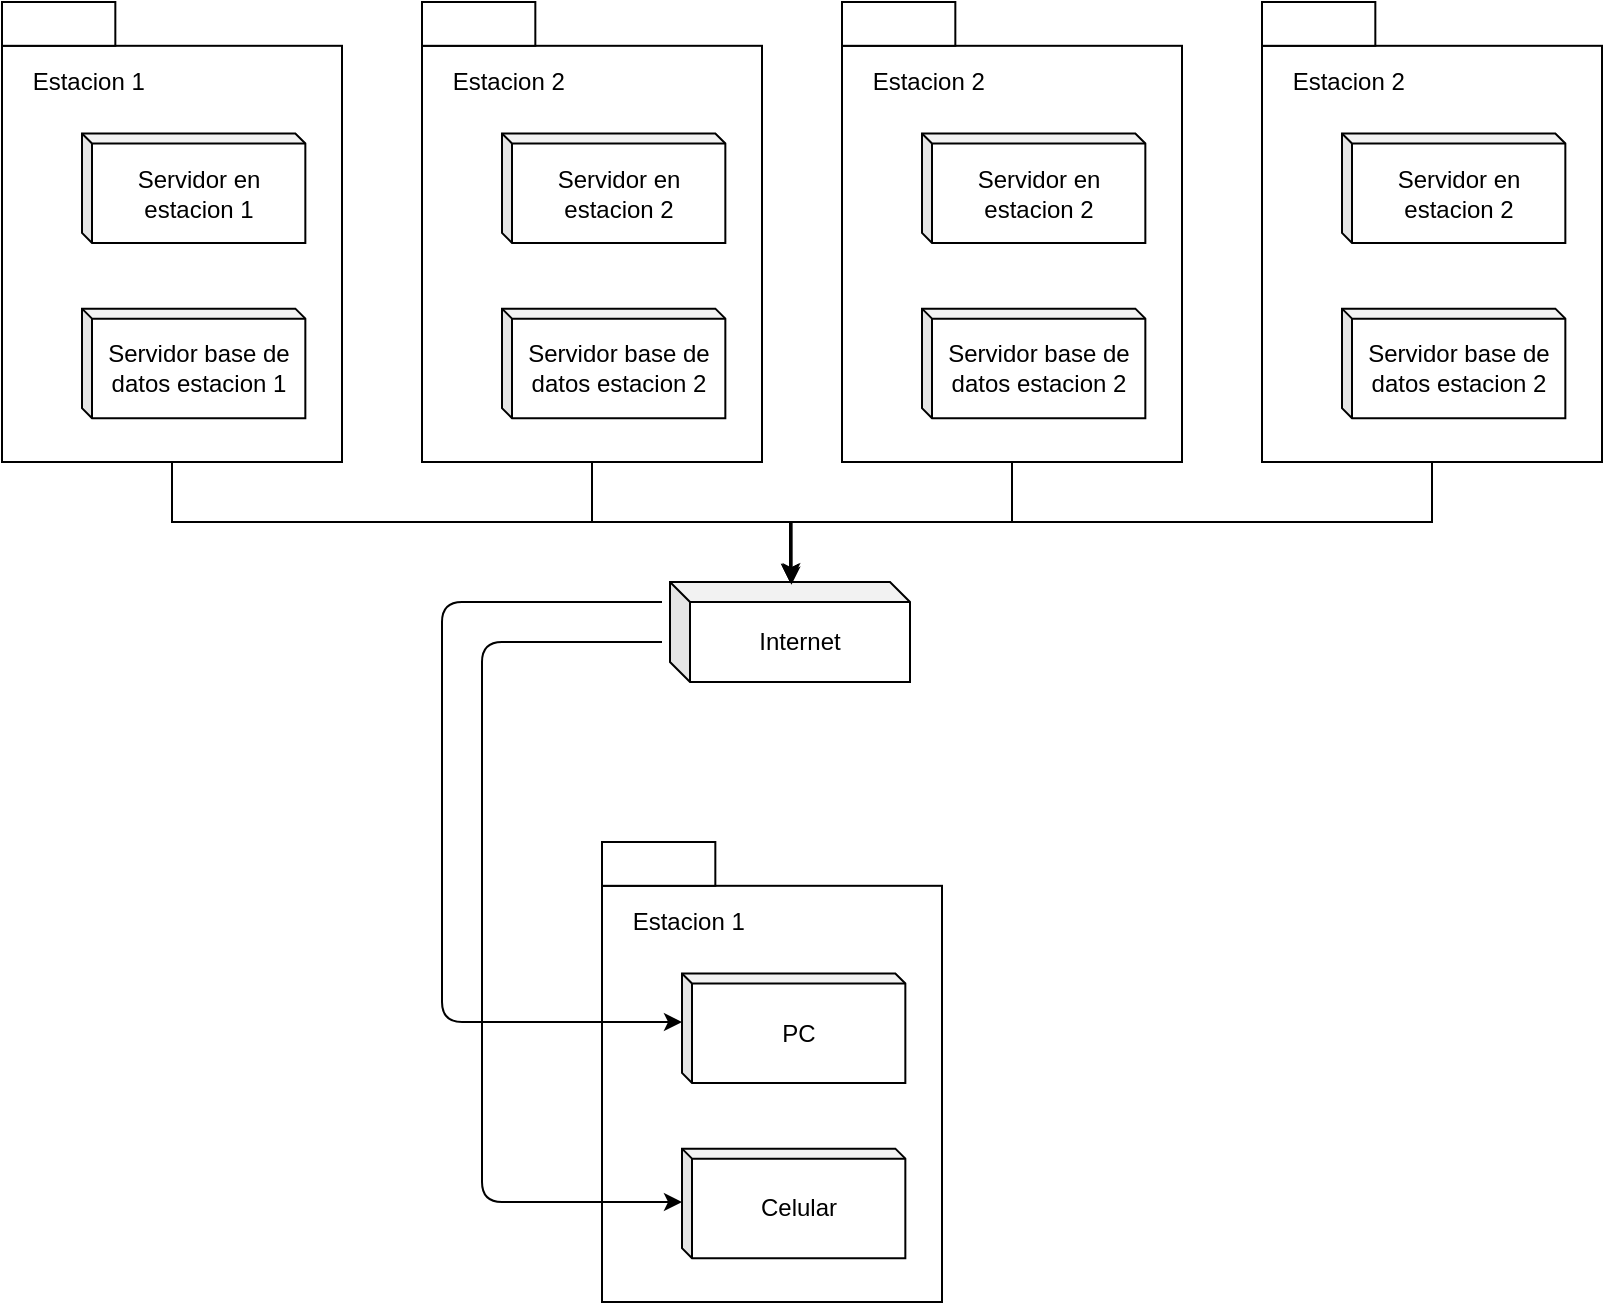 <mxfile version="14.2.4" type="embed">
    <diagram id="f1HvR0-F6UHy18zy8Bil" name="Página-1">
        <mxGraphModel dx="542" dy="407" grid="1" gridSize="10" guides="1" tooltips="1" connect="1" arrows="1" fold="1" page="1" pageScale="1" pageWidth="827" pageHeight="1169" math="0" shadow="0">
            <root>
                <mxCell id="0"/>
                <mxCell id="1" parent="0"/>
                <mxCell id="5" value="" style="group" vertex="1" connectable="0" parent="1">
                    <mxGeometry x="20" y="40" width="170" height="230" as="geometry"/>
                </mxCell>
                <mxCell id="2" value="&amp;nbsp; &amp;nbsp; Estacion 1&lt;br&gt;&lt;br&gt;&lt;br&gt;&lt;br&gt;&lt;br&gt;&lt;br&gt;&lt;br&gt;&lt;br&gt;&lt;br&gt;&lt;br&gt;&lt;br&gt;&lt;br&gt;&lt;br&gt;" style="rounded=0;whiteSpace=wrap;html=1;align=left;labelPosition=center;verticalLabelPosition=middle;verticalAlign=middle;" vertex="1" parent="5">
                    <mxGeometry y="21.905" width="170" height="208.095" as="geometry"/>
                </mxCell>
                <mxCell id="4" value="" style="rounded=0;whiteSpace=wrap;html=1;" vertex="1" parent="5">
                    <mxGeometry width="56.667" height="21.905" as="geometry"/>
                </mxCell>
                <mxCell id="3" value="Servidor en estacion 1" style="shape=cube;whiteSpace=wrap;html=1;boundedLbl=1;backgroundOutline=1;darkOpacity=0.05;darkOpacity2=0.1;size=5;" vertex="1" parent="5">
                    <mxGeometry x="40" y="65.71" width="111.67" height="54.76" as="geometry"/>
                </mxCell>
                <mxCell id="11" value="Servidor base de datos estacion 1" style="shape=cube;whiteSpace=wrap;html=1;boundedLbl=1;backgroundOutline=1;darkOpacity=0.05;darkOpacity2=0.1;size=5;" vertex="1" parent="5">
                    <mxGeometry x="40" y="153.33" width="111.67" height="54.76" as="geometry"/>
                </mxCell>
                <mxCell id="13" value="" style="group" vertex="1" connectable="0" parent="1">
                    <mxGeometry x="230" y="40" width="170" height="230" as="geometry"/>
                </mxCell>
                <mxCell id="14" value="&amp;nbsp; &amp;nbsp; Estacion 2&lt;br&gt;&lt;br&gt;&lt;br&gt;&lt;br&gt;&lt;br&gt;&lt;br&gt;&lt;br&gt;&lt;br&gt;&lt;br&gt;&lt;br&gt;&lt;br&gt;&lt;br&gt;&lt;br&gt;" style="rounded=0;whiteSpace=wrap;html=1;align=left;labelPosition=center;verticalLabelPosition=middle;verticalAlign=middle;" vertex="1" parent="13">
                    <mxGeometry y="21.905" width="170" height="208.095" as="geometry"/>
                </mxCell>
                <mxCell id="15" value="" style="rounded=0;whiteSpace=wrap;html=1;" vertex="1" parent="13">
                    <mxGeometry width="56.667" height="21.905" as="geometry"/>
                </mxCell>
                <mxCell id="16" value="Servidor en estacion 2" style="shape=cube;whiteSpace=wrap;html=1;boundedLbl=1;backgroundOutline=1;darkOpacity=0.05;darkOpacity2=0.1;size=5;" vertex="1" parent="13">
                    <mxGeometry x="40" y="65.71" width="111.67" height="54.76" as="geometry"/>
                </mxCell>
                <mxCell id="17" value="Servidor base de datos estacion 2" style="shape=cube;whiteSpace=wrap;html=1;boundedLbl=1;backgroundOutline=1;darkOpacity=0.05;darkOpacity2=0.1;size=5;" vertex="1" parent="13">
                    <mxGeometry x="40" y="153.33" width="111.67" height="54.76" as="geometry"/>
                </mxCell>
                <mxCell id="18" value="" style="group" vertex="1" connectable="0" parent="1">
                    <mxGeometry x="440" y="40" width="170" height="230" as="geometry"/>
                </mxCell>
                <mxCell id="19" value="&amp;nbsp; &amp;nbsp; Estacion 2&lt;br&gt;&lt;br&gt;&lt;br&gt;&lt;br&gt;&lt;br&gt;&lt;br&gt;&lt;br&gt;&lt;br&gt;&lt;br&gt;&lt;br&gt;&lt;br&gt;&lt;br&gt;&lt;br&gt;" style="rounded=0;whiteSpace=wrap;html=1;align=left;labelPosition=center;verticalLabelPosition=middle;verticalAlign=middle;" vertex="1" parent="18">
                    <mxGeometry y="21.905" width="170" height="208.095" as="geometry"/>
                </mxCell>
                <mxCell id="20" value="" style="rounded=0;whiteSpace=wrap;html=1;" vertex="1" parent="18">
                    <mxGeometry width="56.667" height="21.905" as="geometry"/>
                </mxCell>
                <mxCell id="21" value="Servidor en estacion 2" style="shape=cube;whiteSpace=wrap;html=1;boundedLbl=1;backgroundOutline=1;darkOpacity=0.05;darkOpacity2=0.1;size=5;" vertex="1" parent="18">
                    <mxGeometry x="40" y="65.71" width="111.67" height="54.76" as="geometry"/>
                </mxCell>
                <mxCell id="22" value="Servidor base de datos estacion 2" style="shape=cube;whiteSpace=wrap;html=1;boundedLbl=1;backgroundOutline=1;darkOpacity=0.05;darkOpacity2=0.1;size=5;" vertex="1" parent="18">
                    <mxGeometry x="40" y="153.33" width="111.67" height="54.76" as="geometry"/>
                </mxCell>
                <mxCell id="23" value="" style="group" vertex="1" connectable="0" parent="1">
                    <mxGeometry x="650" y="40" width="170" height="230" as="geometry"/>
                </mxCell>
                <mxCell id="24" value="&amp;nbsp; &amp;nbsp; Estacion 2&lt;br&gt;&lt;br&gt;&lt;br&gt;&lt;br&gt;&lt;br&gt;&lt;br&gt;&lt;br&gt;&lt;br&gt;&lt;br&gt;&lt;br&gt;&lt;br&gt;&lt;br&gt;&lt;br&gt;" style="rounded=0;whiteSpace=wrap;html=1;align=left;labelPosition=center;verticalLabelPosition=middle;verticalAlign=middle;" vertex="1" parent="23">
                    <mxGeometry y="21.905" width="170" height="208.095" as="geometry"/>
                </mxCell>
                <mxCell id="25" value="" style="rounded=0;whiteSpace=wrap;html=1;" vertex="1" parent="23">
                    <mxGeometry width="56.667" height="21.905" as="geometry"/>
                </mxCell>
                <mxCell id="26" value="Servidor en estacion 2" style="shape=cube;whiteSpace=wrap;html=1;boundedLbl=1;backgroundOutline=1;darkOpacity=0.05;darkOpacity2=0.1;size=5;" vertex="1" parent="23">
                    <mxGeometry x="40" y="65.71" width="111.67" height="54.76" as="geometry"/>
                </mxCell>
                <mxCell id="27" value="Servidor base de datos estacion 2" style="shape=cube;whiteSpace=wrap;html=1;boundedLbl=1;backgroundOutline=1;darkOpacity=0.05;darkOpacity2=0.1;size=5;" vertex="1" parent="23">
                    <mxGeometry x="40" y="153.33" width="111.67" height="54.76" as="geometry"/>
                </mxCell>
                <mxCell id="28" value="Internet" style="shape=cube;whiteSpace=wrap;html=1;boundedLbl=1;backgroundOutline=1;darkOpacity=0.05;darkOpacity2=0.1;align=center;size=10;" vertex="1" parent="1">
                    <mxGeometry x="354" y="330" width="120" height="50" as="geometry"/>
                </mxCell>
                <mxCell id="29" value="" style="group" vertex="1" connectable="0" parent="1">
                    <mxGeometry x="320" y="460" width="170" height="230" as="geometry"/>
                </mxCell>
                <mxCell id="30" value="&amp;nbsp; &amp;nbsp; Estacion 1&lt;br&gt;&lt;br&gt;&lt;br&gt;&lt;br&gt;&lt;br&gt;&lt;br&gt;&lt;br&gt;&lt;br&gt;&lt;br&gt;&lt;br&gt;&lt;br&gt;&lt;br&gt;&lt;br&gt;" style="rounded=0;whiteSpace=wrap;html=1;align=left;labelPosition=center;verticalLabelPosition=middle;verticalAlign=middle;" vertex="1" parent="29">
                    <mxGeometry y="21.905" width="170" height="208.095" as="geometry"/>
                </mxCell>
                <mxCell id="31" value="" style="rounded=0;whiteSpace=wrap;html=1;" vertex="1" parent="29">
                    <mxGeometry width="56.667" height="21.905" as="geometry"/>
                </mxCell>
                <mxCell id="32" value="PC" style="shape=cube;whiteSpace=wrap;html=1;boundedLbl=1;backgroundOutline=1;darkOpacity=0.05;darkOpacity2=0.1;size=5;" vertex="1" parent="29">
                    <mxGeometry x="40" y="65.71" width="111.67" height="54.76" as="geometry"/>
                </mxCell>
                <mxCell id="33" value="Celular" style="shape=cube;whiteSpace=wrap;html=1;boundedLbl=1;backgroundOutline=1;darkOpacity=0.05;darkOpacity2=0.1;size=5;" vertex="1" parent="29">
                    <mxGeometry x="40" y="153.33" width="111.67" height="54.76" as="geometry"/>
                </mxCell>
                <mxCell id="39" value="" style="endArrow=classic;html=1;" edge="1" parent="29">
                    <mxGeometry width="50" height="50" relative="1" as="geometry">
                        <mxPoint x="30" y="-120" as="sourcePoint"/>
                        <mxPoint x="40" y="90" as="targetPoint"/>
                        <Array as="points">
                            <mxPoint x="-80" y="-120"/>
                            <mxPoint x="-80" y="90"/>
                        </Array>
                    </mxGeometry>
                </mxCell>
                <mxCell id="34" style="edgeStyle=orthogonalEdgeStyle;rounded=0;orthogonalLoop=1;jettySize=auto;html=1;" edge="1" parent="1" source="2" target="28">
                    <mxGeometry relative="1" as="geometry">
                        <Array as="points">
                            <mxPoint x="105" y="300"/>
                            <mxPoint x="414" y="300"/>
                        </Array>
                    </mxGeometry>
                </mxCell>
                <mxCell id="35" style="edgeStyle=orthogonalEdgeStyle;rounded=0;orthogonalLoop=1;jettySize=auto;html=1;" edge="1" parent="1" source="14" target="28">
                    <mxGeometry relative="1" as="geometry"/>
                </mxCell>
                <mxCell id="36" style="edgeStyle=orthogonalEdgeStyle;rounded=0;orthogonalLoop=1;jettySize=auto;html=1;entryX=0.506;entryY=-0.007;entryDx=0;entryDy=0;entryPerimeter=0;" edge="1" parent="1" source="19" target="28">
                    <mxGeometry relative="1" as="geometry"/>
                </mxCell>
                <mxCell id="37" style="edgeStyle=orthogonalEdgeStyle;rounded=0;orthogonalLoop=1;jettySize=auto;html=1;entryX=0.506;entryY=0.027;entryDx=0;entryDy=0;entryPerimeter=0;" edge="1" parent="1" source="24" target="28">
                    <mxGeometry relative="1" as="geometry">
                        <Array as="points">
                            <mxPoint x="735" y="300"/>
                            <mxPoint x="415" y="300"/>
                        </Array>
                    </mxGeometry>
                </mxCell>
                <mxCell id="40" value="" style="endArrow=classic;html=1;" edge="1" parent="1">
                    <mxGeometry width="50" height="50" relative="1" as="geometry">
                        <mxPoint x="350.0" y="360" as="sourcePoint"/>
                        <mxPoint x="360" y="640" as="targetPoint"/>
                        <Array as="points">
                            <mxPoint x="260" y="360"/>
                            <mxPoint x="260" y="640"/>
                        </Array>
                    </mxGeometry>
                </mxCell>
            </root>
        </mxGraphModel>
    </diagram>
</mxfile>